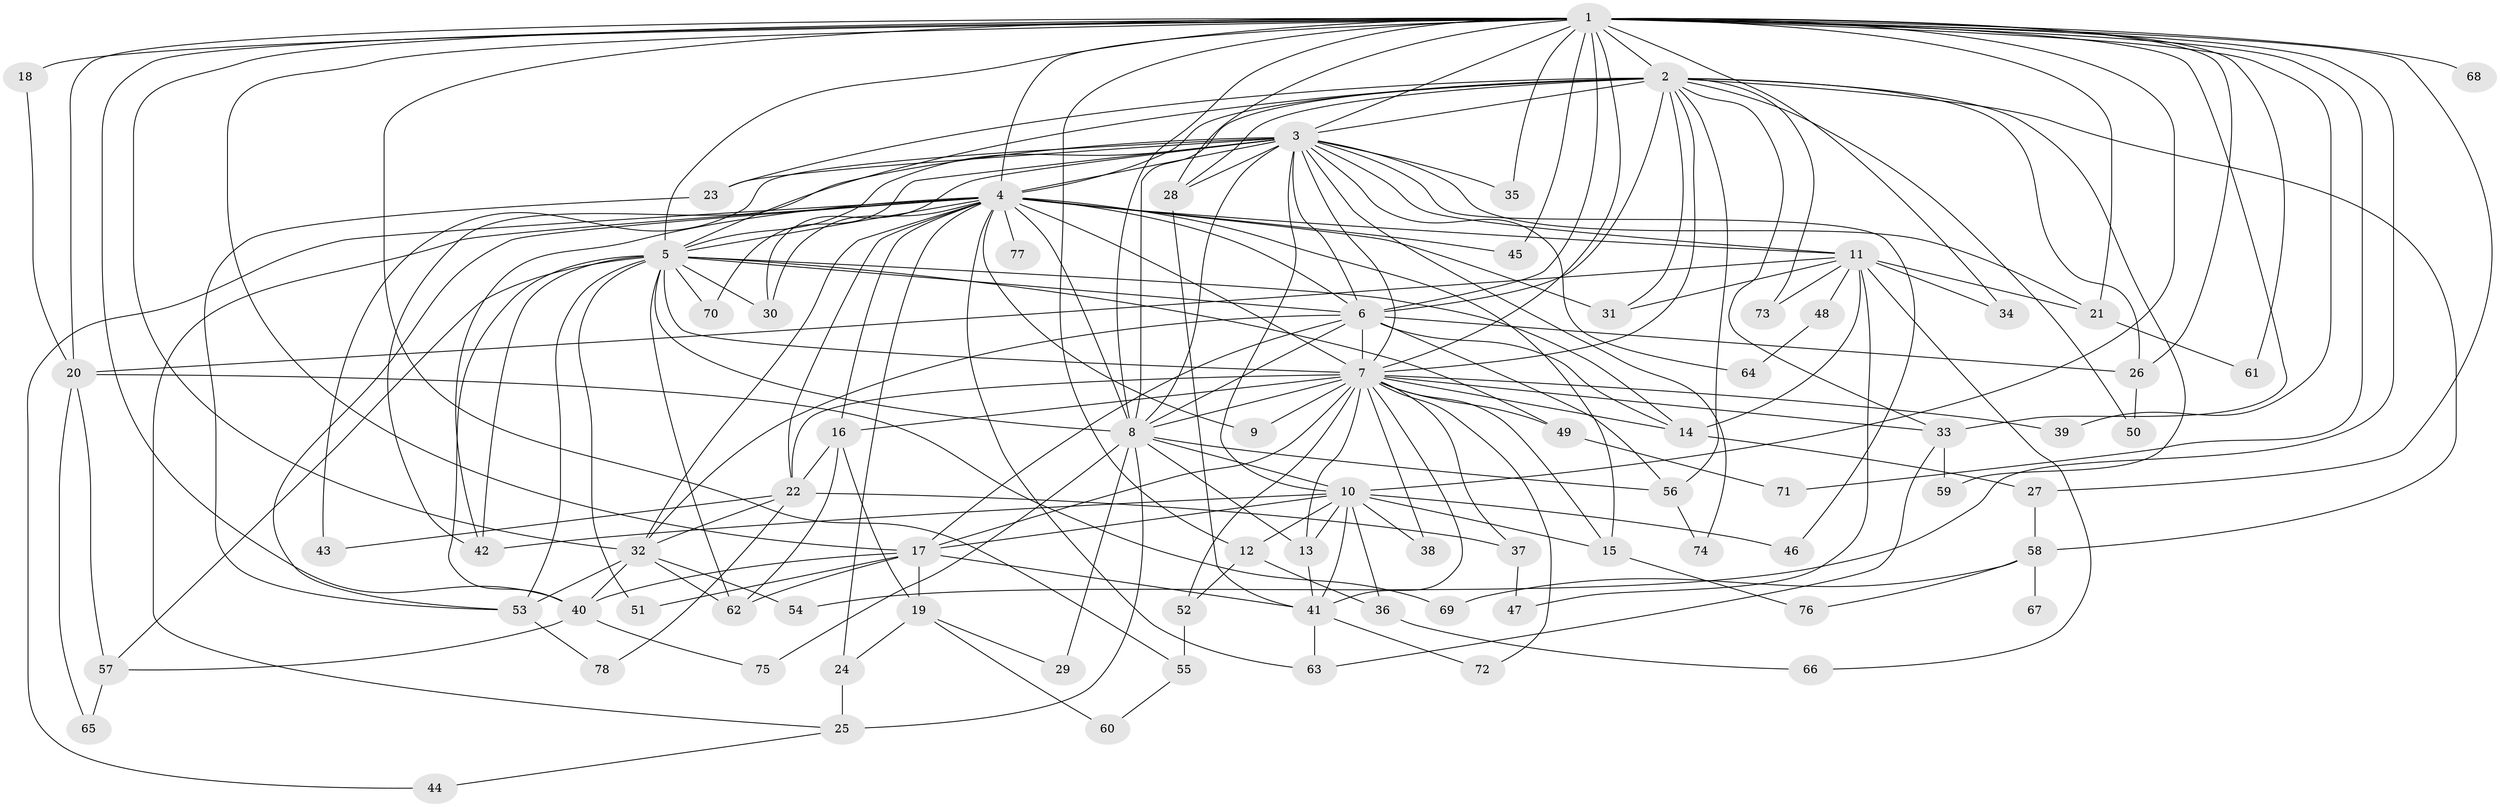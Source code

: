 // original degree distribution, {17: 0.007751937984496124, 16: 0.015503875968992248, 23: 0.015503875968992248, 29: 0.007751937984496124, 32: 0.007751937984496124, 20: 0.015503875968992248, 18: 0.007751937984496124, 2: 0.5038759689922481, 4: 0.11627906976744186, 10: 0.007751937984496124, 12: 0.007751937984496124, 5: 0.05426356589147287, 6: 0.03875968992248062, 3: 0.1937984496124031}
// Generated by graph-tools (version 1.1) at 2025/49/03/04/25 22:49:19]
// undirected, 78 vertices, 195 edges
graph export_dot {
  node [color=gray90,style=filled];
  1;
  2;
  3;
  4;
  5;
  6;
  7;
  8;
  9;
  10;
  11;
  12;
  13;
  14;
  15;
  16;
  17;
  18;
  19;
  20;
  21;
  22;
  23;
  24;
  25;
  26;
  27;
  28;
  29;
  30;
  31;
  32;
  33;
  34;
  35;
  36;
  37;
  38;
  39;
  40;
  41;
  42;
  43;
  44;
  45;
  46;
  47;
  48;
  49;
  50;
  51;
  52;
  53;
  54;
  55;
  56;
  57;
  58;
  59;
  60;
  61;
  62;
  63;
  64;
  65;
  66;
  67;
  68;
  69;
  70;
  71;
  72;
  73;
  74;
  75;
  76;
  77;
  78;
  1 -- 2 [weight=4.0];
  1 -- 3 [weight=2.0];
  1 -- 4 [weight=2.0];
  1 -- 5 [weight=3.0];
  1 -- 6 [weight=2.0];
  1 -- 7 [weight=4.0];
  1 -- 8 [weight=2.0];
  1 -- 10 [weight=1.0];
  1 -- 12 [weight=1.0];
  1 -- 17 [weight=1.0];
  1 -- 18 [weight=3.0];
  1 -- 20 [weight=1.0];
  1 -- 21 [weight=1.0];
  1 -- 26 [weight=1.0];
  1 -- 27 [weight=1.0];
  1 -- 28 [weight=1.0];
  1 -- 32 [weight=1.0];
  1 -- 33 [weight=2.0];
  1 -- 34 [weight=1.0];
  1 -- 35 [weight=1.0];
  1 -- 39 [weight=1.0];
  1 -- 40 [weight=1.0];
  1 -- 45 [weight=1.0];
  1 -- 54 [weight=1.0];
  1 -- 55 [weight=1.0];
  1 -- 61 [weight=1.0];
  1 -- 68 [weight=3.0];
  1 -- 71 [weight=1.0];
  2 -- 3 [weight=2.0];
  2 -- 4 [weight=2.0];
  2 -- 5 [weight=2.0];
  2 -- 6 [weight=3.0];
  2 -- 7 [weight=2.0];
  2 -- 8 [weight=2.0];
  2 -- 23 [weight=1.0];
  2 -- 26 [weight=1.0];
  2 -- 28 [weight=1.0];
  2 -- 31 [weight=2.0];
  2 -- 33 [weight=1.0];
  2 -- 50 [weight=1.0];
  2 -- 56 [weight=1.0];
  2 -- 58 [weight=1.0];
  2 -- 59 [weight=1.0];
  2 -- 73 [weight=1.0];
  3 -- 4 [weight=1.0];
  3 -- 5 [weight=1.0];
  3 -- 6 [weight=1.0];
  3 -- 7 [weight=1.0];
  3 -- 8 [weight=2.0];
  3 -- 10 [weight=1.0];
  3 -- 11 [weight=1.0];
  3 -- 21 [weight=1.0];
  3 -- 23 [weight=1.0];
  3 -- 28 [weight=1.0];
  3 -- 30 [weight=1.0];
  3 -- 35 [weight=1.0];
  3 -- 42 [weight=1.0];
  3 -- 43 [weight=1.0];
  3 -- 46 [weight=1.0];
  3 -- 64 [weight=1.0];
  3 -- 70 [weight=1.0];
  3 -- 74 [weight=1.0];
  4 -- 5 [weight=1.0];
  4 -- 6 [weight=1.0];
  4 -- 7 [weight=2.0];
  4 -- 8 [weight=2.0];
  4 -- 9 [weight=1.0];
  4 -- 11 [weight=1.0];
  4 -- 15 [weight=1.0];
  4 -- 16 [weight=1.0];
  4 -- 22 [weight=1.0];
  4 -- 24 [weight=1.0];
  4 -- 25 [weight=1.0];
  4 -- 30 [weight=1.0];
  4 -- 31 [weight=1.0];
  4 -- 32 [weight=1.0];
  4 -- 42 [weight=1.0];
  4 -- 44 [weight=1.0];
  4 -- 45 [weight=1.0];
  4 -- 53 [weight=1.0];
  4 -- 63 [weight=1.0];
  4 -- 77 [weight=1.0];
  5 -- 6 [weight=1.0];
  5 -- 7 [weight=1.0];
  5 -- 8 [weight=1.0];
  5 -- 14 [weight=1.0];
  5 -- 30 [weight=1.0];
  5 -- 40 [weight=1.0];
  5 -- 42 [weight=1.0];
  5 -- 49 [weight=1.0];
  5 -- 51 [weight=1.0];
  5 -- 53 [weight=1.0];
  5 -- 57 [weight=1.0];
  5 -- 62 [weight=1.0];
  5 -- 70 [weight=1.0];
  6 -- 7 [weight=8.0];
  6 -- 8 [weight=2.0];
  6 -- 14 [weight=1.0];
  6 -- 17 [weight=1.0];
  6 -- 26 [weight=1.0];
  6 -- 32 [weight=1.0];
  6 -- 56 [weight=1.0];
  7 -- 8 [weight=2.0];
  7 -- 9 [weight=1.0];
  7 -- 13 [weight=1.0];
  7 -- 14 [weight=1.0];
  7 -- 15 [weight=1.0];
  7 -- 16 [weight=1.0];
  7 -- 17 [weight=1.0];
  7 -- 22 [weight=1.0];
  7 -- 33 [weight=1.0];
  7 -- 37 [weight=1.0];
  7 -- 38 [weight=1.0];
  7 -- 39 [weight=1.0];
  7 -- 41 [weight=1.0];
  7 -- 49 [weight=1.0];
  7 -- 52 [weight=1.0];
  7 -- 72 [weight=1.0];
  8 -- 10 [weight=2.0];
  8 -- 13 [weight=1.0];
  8 -- 25 [weight=1.0];
  8 -- 29 [weight=1.0];
  8 -- 56 [weight=1.0];
  8 -- 75 [weight=1.0];
  10 -- 12 [weight=1.0];
  10 -- 13 [weight=1.0];
  10 -- 15 [weight=1.0];
  10 -- 17 [weight=1.0];
  10 -- 36 [weight=1.0];
  10 -- 38 [weight=1.0];
  10 -- 41 [weight=1.0];
  10 -- 42 [weight=1.0];
  10 -- 46 [weight=1.0];
  11 -- 14 [weight=1.0];
  11 -- 20 [weight=1.0];
  11 -- 21 [weight=1.0];
  11 -- 31 [weight=1.0];
  11 -- 34 [weight=1.0];
  11 -- 47 [weight=1.0];
  11 -- 48 [weight=1.0];
  11 -- 66 [weight=1.0];
  11 -- 73 [weight=1.0];
  12 -- 36 [weight=1.0];
  12 -- 52 [weight=1.0];
  13 -- 41 [weight=1.0];
  14 -- 27 [weight=1.0];
  15 -- 76 [weight=1.0];
  16 -- 19 [weight=1.0];
  16 -- 22 [weight=1.0];
  16 -- 62 [weight=1.0];
  17 -- 19 [weight=1.0];
  17 -- 40 [weight=1.0];
  17 -- 41 [weight=1.0];
  17 -- 51 [weight=1.0];
  17 -- 62 [weight=1.0];
  18 -- 20 [weight=1.0];
  19 -- 24 [weight=1.0];
  19 -- 29 [weight=1.0];
  19 -- 60 [weight=1.0];
  20 -- 57 [weight=1.0];
  20 -- 65 [weight=1.0];
  20 -- 69 [weight=1.0];
  21 -- 61 [weight=1.0];
  22 -- 32 [weight=1.0];
  22 -- 37 [weight=1.0];
  22 -- 43 [weight=1.0];
  22 -- 78 [weight=1.0];
  23 -- 53 [weight=1.0];
  24 -- 25 [weight=2.0];
  25 -- 44 [weight=1.0];
  26 -- 50 [weight=1.0];
  27 -- 58 [weight=1.0];
  28 -- 41 [weight=1.0];
  32 -- 40 [weight=1.0];
  32 -- 53 [weight=1.0];
  32 -- 54 [weight=1.0];
  32 -- 62 [weight=1.0];
  33 -- 59 [weight=1.0];
  33 -- 63 [weight=1.0];
  36 -- 66 [weight=1.0];
  37 -- 47 [weight=1.0];
  40 -- 57 [weight=1.0];
  40 -- 75 [weight=1.0];
  41 -- 63 [weight=2.0];
  41 -- 72 [weight=1.0];
  48 -- 64 [weight=1.0];
  49 -- 71 [weight=1.0];
  52 -- 55 [weight=1.0];
  53 -- 78 [weight=1.0];
  55 -- 60 [weight=1.0];
  56 -- 74 [weight=1.0];
  57 -- 65 [weight=1.0];
  58 -- 67 [weight=1.0];
  58 -- 69 [weight=1.0];
  58 -- 76 [weight=1.0];
}
